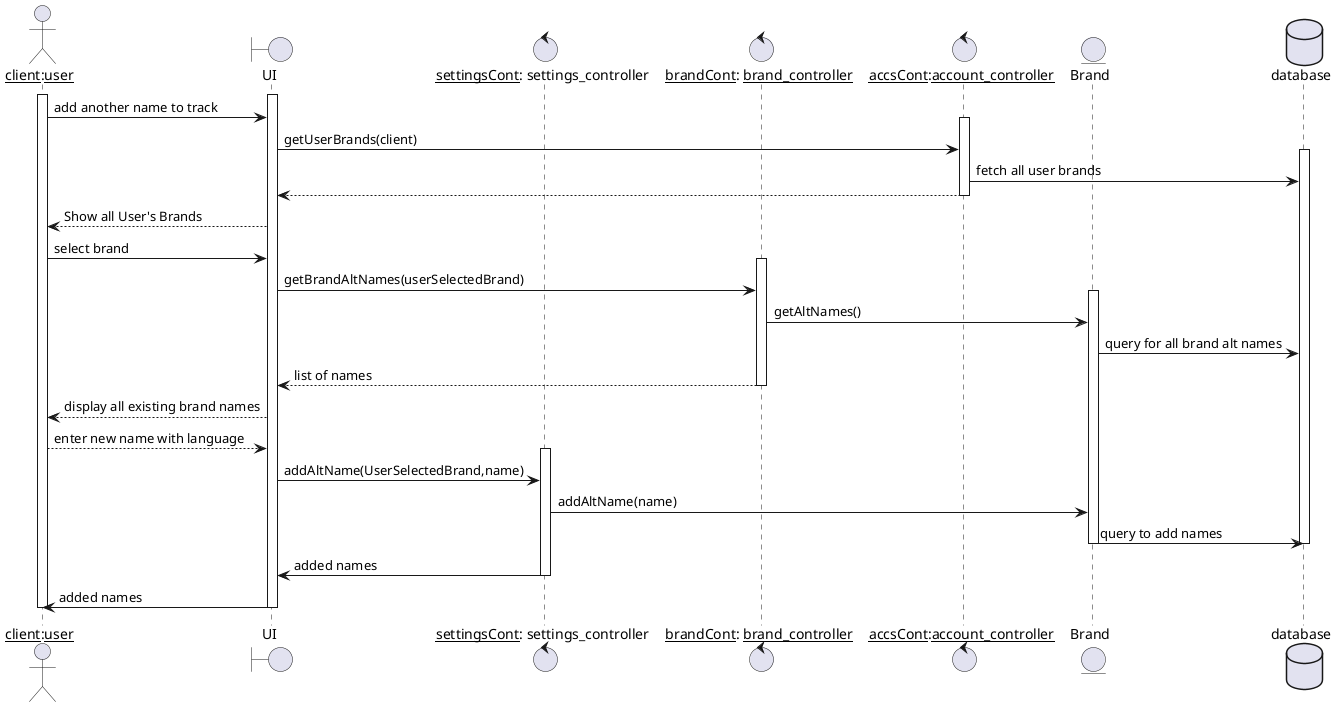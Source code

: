 @startuml

actor "__client__:__user__" as client
boundary UI
control "__settingsCont__: settings_controller" as SC
control "__brandCont__: __brand_controller__" as BC

control "__accsCont__:__account_controller__" as AC
entity Brand
database database

activate client 
activate UI
client -> UI: add another name to track
activate AC
UI -> AC: getUserBrands(client)
activate database
AC -> database: fetch all user brands
AC --> UI:
deactivate AC
UI --> client: Show all User's Brands
UI <- client: select brand
activate BC
UI -> BC : getBrandAltNames(userSelectedBrand)
activate Brand
BC -> Brand: getAltNames()
Brand -> database : query for all brand alt names
BC --> UI: list of names
deactivate BC
UI --> client : display all existing brand names
UI <-- client: enter new name with language
activate SC
UI -> SC: addAltName(UserSelectedBrand,name)
SC -> Brand: addAltName(name)
Brand -> database : query to add names
deactivate database
deactivate Brand
SC -> UI : added names
deactivate SC
UI -> client: added names
deactivate client 
deactivate UI


@enduml